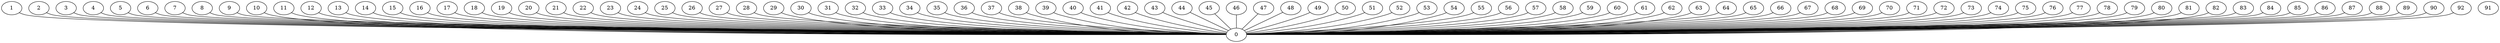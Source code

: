 graph G {
0;
1;
2;
3;
4;
5;
6;
7;
8;
9;
10;
11;
12;
13;
14;
15;
16;
17;
18;
19;
20;
21;
22;
23;
24;
25;
26;
27;
28;
29;
30;
31;
32;
33;
34;
35;
36;
37;
38;
39;
40;
41;
42;
43;
44;
45;
46;
47;
48;
49;
50;
51;
52;
53;
54;
55;
56;
57;
58;
59;
60;
61;
62;
63;
64;
65;
66;
67;
68;
69;
70;
71;
72;
73;
74;
75;
76;
77;
78;
79;
80;
81;
82;
83;
84;
85;
86;
87;
88;
89;
90;
91;
92;
2--0 ;
1--0 ;
3--0 ;
5--0 ;
4--0 ;
6--0 ;
7--0 ;
9--0 ;
8--0 ;
10--0 ;
11--0 ;
12--0 ;
14--0 ;
13--0 ;
15--0 ;
20--0 ;
19--0 ;
18--0 ;
17--0 ;
16--0 ;
22--0 ;
21--0 ;
23--0 ;
26--0 ;
25--0 ;
24--0 ;
27--0 ;
28--0 ;
29--0 ;
30--0 ;
33--0 ;
32--0 ;
31--0 ;
35--0 ;
34--0 ;
36--0 ;
38--0 ;
37--0 ;
39--0 ;
40--0 ;
41--0 ;
43--0 ;
42--0 ;
46--0 ;
45--0 ;
44--0 ;
47--0 ;
52--0 ;
51--0 ;
50--0 ;
49--0 ;
48--0 ;
54--0 ;
53--0 ;
58--0 ;
57--0 ;
56--0 ;
55--0 ;
59--0 ;
62--0 ;
61--0 ;
60--0 ;
63--0 ;
65--0 ;
64--0 ;
66--0 ;
68--0 ;
67--0 ;
70--0 ;
69--0 ;
71--0 ;
72--0 ;
73--0 ;
74--0 ;
77--0 ;
76--0 ;
75--0 ;
79--0 ;
78--0 ;
80--0 ;
81--0 ;
82--0 ;
83--0 ;
84--0 ;
86--0 ;
85--0 ;
87--0 ;
90--0 ;
89--0 ;
88--0 ;
92--0 ;
}
